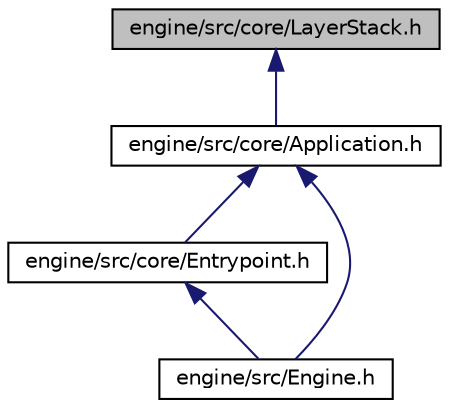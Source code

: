 digraph "engine/src/core/LayerStack.h"
{
 // LATEX_PDF_SIZE
  edge [fontname="Helvetica",fontsize="10",labelfontname="Helvetica",labelfontsize="10"];
  node [fontname="Helvetica",fontsize="10",shape=record];
  Node1 [label="engine/src/core/LayerStack.h",height=0.2,width=0.4,color="black", fillcolor="grey75", style="filled", fontcolor="black",tooltip="The LayerStack Definition for handling multiple layers."];
  Node1 -> Node2 [dir="back",color="midnightblue",fontsize="10",style="solid"];
  Node2 [label="engine/src/core/Application.h",height=0.2,width=0.4,color="black", fillcolor="white", style="filled",URL="$Application_8h.html",tooltip="Contains the Application class definitions."];
  Node2 -> Node3 [dir="back",color="midnightblue",fontsize="10",style="solid"];
  Node3 [label="engine/src/core/Entrypoint.h",height=0.2,width=0.4,color="black", fillcolor="white", style="filled",URL="$Entrypoint_8h.html",tooltip="The entrypoint into the engine."];
  Node3 -> Node4 [dir="back",color="midnightblue",fontsize="10",style="solid"];
  Node4 [label="engine/src/Engine.h",height=0.2,width=0.4,color="black", fillcolor="white", style="filled",URL="$Engine_8h.html",tooltip="The entrypoint into the game engine source code."];
  Node2 -> Node4 [dir="back",color="midnightblue",fontsize="10",style="solid"];
}
